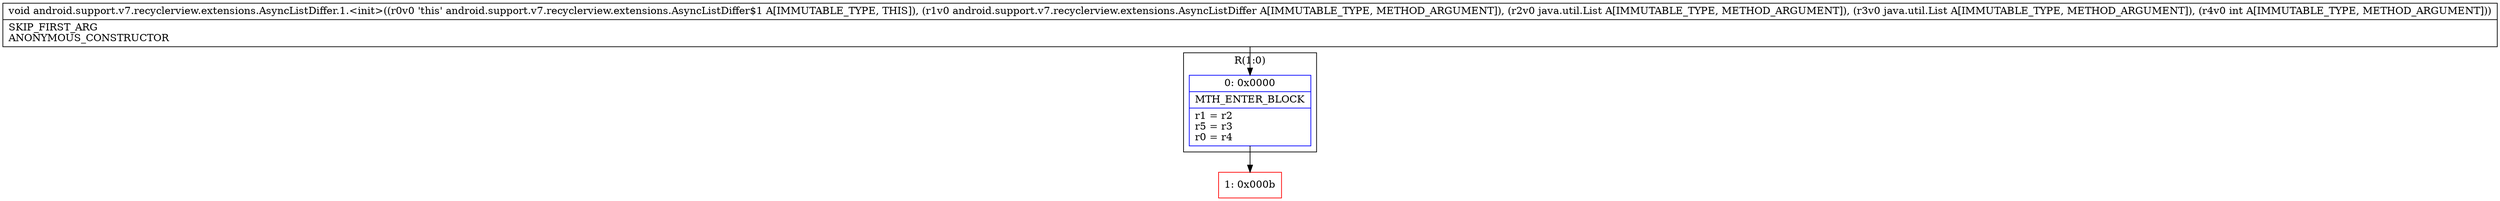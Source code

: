 digraph "CFG forandroid.support.v7.recyclerview.extensions.AsyncListDiffer.1.\<init\>(Landroid\/support\/v7\/recyclerview\/extensions\/AsyncListDiffer;Ljava\/util\/List;Ljava\/util\/List;I)V" {
subgraph cluster_Region_354277308 {
label = "R(1:0)";
node [shape=record,color=blue];
Node_0 [shape=record,label="{0\:\ 0x0000|MTH_ENTER_BLOCK\l|r1 = r2\lr5 = r3\lr0 = r4\l}"];
}
Node_1 [shape=record,color=red,label="{1\:\ 0x000b}"];
MethodNode[shape=record,label="{void android.support.v7.recyclerview.extensions.AsyncListDiffer.1.\<init\>((r0v0 'this' android.support.v7.recyclerview.extensions.AsyncListDiffer$1 A[IMMUTABLE_TYPE, THIS]), (r1v0 android.support.v7.recyclerview.extensions.AsyncListDiffer A[IMMUTABLE_TYPE, METHOD_ARGUMENT]), (r2v0 java.util.List A[IMMUTABLE_TYPE, METHOD_ARGUMENT]), (r3v0 java.util.List A[IMMUTABLE_TYPE, METHOD_ARGUMENT]), (r4v0 int A[IMMUTABLE_TYPE, METHOD_ARGUMENT]))  | SKIP_FIRST_ARG\lANONYMOUS_CONSTRUCTOR\l}"];
MethodNode -> Node_0;
Node_0 -> Node_1;
}

